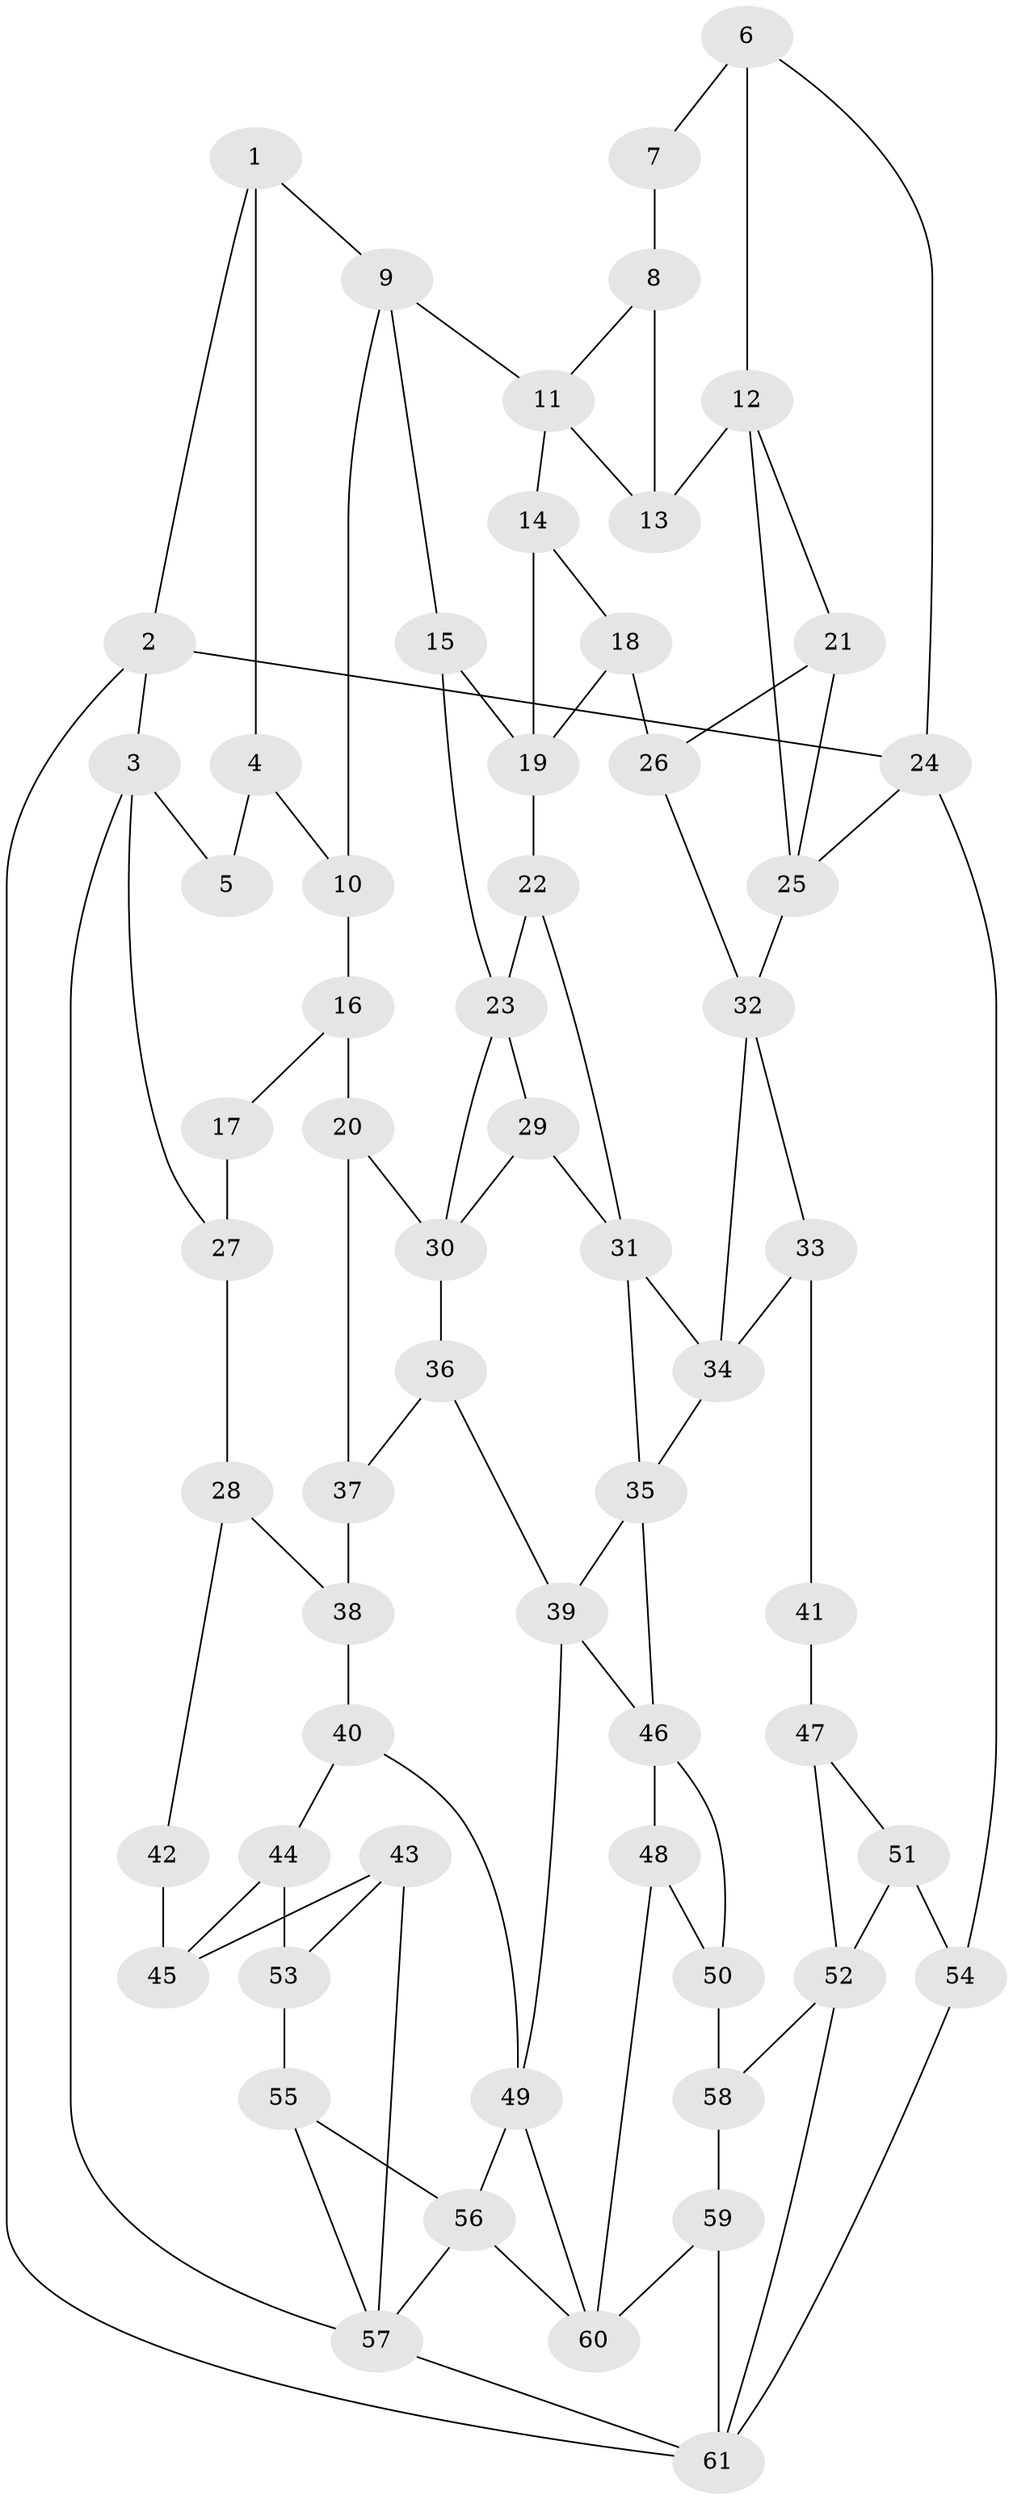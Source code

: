 // original degree distribution, {3: 0.0392156862745098, 5: 0.5490196078431373, 4: 0.19607843137254902, 6: 0.21568627450980393}
// Generated by graph-tools (version 1.1) at 2025/38/03/04/25 23:38:26]
// undirected, 61 vertices, 101 edges
graph export_dot {
  node [color=gray90,style=filled];
  1;
  2;
  3;
  4;
  5;
  6;
  7;
  8;
  9;
  10;
  11;
  12;
  13;
  14;
  15;
  16;
  17;
  18;
  19;
  20;
  21;
  22;
  23;
  24;
  25;
  26;
  27;
  28;
  29;
  30;
  31;
  32;
  33;
  34;
  35;
  36;
  37;
  38;
  39;
  40;
  41;
  42;
  43;
  44;
  45;
  46;
  47;
  48;
  49;
  50;
  51;
  52;
  53;
  54;
  55;
  56;
  57;
  58;
  59;
  60;
  61;
  1 -- 2 [weight=1.0];
  1 -- 4 [weight=1.0];
  1 -- 9 [weight=1.0];
  2 -- 3 [weight=1.0];
  2 -- 24 [weight=1.0];
  2 -- 61 [weight=1.0];
  3 -- 5 [weight=1.0];
  3 -- 27 [weight=1.0];
  3 -- 57 [weight=1.0];
  4 -- 5 [weight=1.0];
  4 -- 10 [weight=1.0];
  6 -- 7 [weight=1.0];
  6 -- 12 [weight=1.0];
  6 -- 24 [weight=1.0];
  7 -- 8 [weight=2.0];
  8 -- 11 [weight=1.0];
  8 -- 13 [weight=1.0];
  9 -- 10 [weight=1.0];
  9 -- 11 [weight=1.0];
  9 -- 15 [weight=1.0];
  10 -- 16 [weight=1.0];
  11 -- 13 [weight=1.0];
  11 -- 14 [weight=1.0];
  12 -- 13 [weight=1.0];
  12 -- 21 [weight=1.0];
  12 -- 25 [weight=1.0];
  14 -- 18 [weight=1.0];
  14 -- 19 [weight=1.0];
  15 -- 19 [weight=1.0];
  15 -- 23 [weight=1.0];
  16 -- 17 [weight=1.0];
  16 -- 20 [weight=1.0];
  17 -- 27 [weight=2.0];
  18 -- 19 [weight=1.0];
  18 -- 26 [weight=1.0];
  19 -- 22 [weight=1.0];
  20 -- 30 [weight=1.0];
  20 -- 37 [weight=1.0];
  21 -- 25 [weight=1.0];
  21 -- 26 [weight=2.0];
  22 -- 23 [weight=1.0];
  22 -- 31 [weight=1.0];
  23 -- 29 [weight=1.0];
  23 -- 30 [weight=1.0];
  24 -- 25 [weight=1.0];
  24 -- 54 [weight=1.0];
  25 -- 32 [weight=1.0];
  26 -- 32 [weight=1.0];
  27 -- 28 [weight=1.0];
  28 -- 38 [weight=1.0];
  28 -- 42 [weight=1.0];
  29 -- 30 [weight=1.0];
  29 -- 31 [weight=1.0];
  30 -- 36 [weight=1.0];
  31 -- 34 [weight=1.0];
  31 -- 35 [weight=1.0];
  32 -- 33 [weight=1.0];
  32 -- 34 [weight=1.0];
  33 -- 34 [weight=1.0];
  33 -- 41 [weight=1.0];
  34 -- 35 [weight=1.0];
  35 -- 39 [weight=1.0];
  35 -- 46 [weight=1.0];
  36 -- 37 [weight=1.0];
  36 -- 39 [weight=1.0];
  37 -- 38 [weight=2.0];
  38 -- 40 [weight=1.0];
  39 -- 46 [weight=1.0];
  39 -- 49 [weight=1.0];
  40 -- 44 [weight=1.0];
  40 -- 49 [weight=1.0];
  41 -- 47 [weight=2.0];
  42 -- 45 [weight=2.0];
  43 -- 45 [weight=1.0];
  43 -- 53 [weight=1.0];
  43 -- 57 [weight=1.0];
  44 -- 45 [weight=1.0];
  44 -- 53 [weight=1.0];
  46 -- 48 [weight=1.0];
  46 -- 50 [weight=1.0];
  47 -- 51 [weight=1.0];
  47 -- 52 [weight=1.0];
  48 -- 50 [weight=1.0];
  48 -- 60 [weight=1.0];
  49 -- 56 [weight=1.0];
  49 -- 60 [weight=1.0];
  50 -- 58 [weight=2.0];
  51 -- 52 [weight=1.0];
  51 -- 54 [weight=2.0];
  52 -- 58 [weight=1.0];
  52 -- 61 [weight=1.0];
  53 -- 55 [weight=2.0];
  54 -- 61 [weight=1.0];
  55 -- 56 [weight=1.0];
  55 -- 57 [weight=1.0];
  56 -- 57 [weight=1.0];
  56 -- 60 [weight=1.0];
  57 -- 61 [weight=1.0];
  58 -- 59 [weight=1.0];
  59 -- 60 [weight=1.0];
  59 -- 61 [weight=1.0];
}
